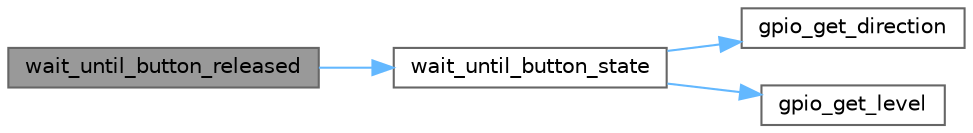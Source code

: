 digraph "wait_until_button_released"
{
 // LATEX_PDF_SIZE
  bgcolor="transparent";
  edge [fontname=Helvetica,fontsize=10,labelfontname=Helvetica,labelfontsize=10];
  node [fontname=Helvetica,fontsize=10,shape=box,height=0.2,width=0.4];
  rankdir="LR";
  Node1 [id="Node000001",label="wait_until_button_released",height=0.2,width=0.4,color="gray40", fillcolor="grey60", style="filled", fontcolor="black",tooltip="Wait until the given button is not pushed (which may be immediately)."];
  Node1 -> Node2 [id="edge1_Node000001_Node000002",color="steelblue1",style="solid",tooltip=" "];
  Node2 [id="Node000002",label="wait_until_button_state",height=0.2,width=0.4,color="grey40", fillcolor="white", style="filled",URL="$group__BUTTONS.html#ga75a555075662ca2a8a4be526adeb37b3",tooltip="Wait until the given button is in state (which may be immediately)."];
  Node2 -> Node3 [id="edge2_Node000002_Node000003",color="steelblue1",style="solid",tooltip=" "];
  Node3 [id="Node000003",label="gpio_get_direction",height=0.2,width=0.4,color="grey40", fillcolor="white", style="filled",URL="$empty-library_2gpio_8c.html#a783b475bfefd5d4cf8296fa864d544a0",tooltip=" "];
  Node2 -> Node4 [id="edge3_Node000002_Node000004",color="steelblue1",style="solid",tooltip=" "];
  Node4 [id="Node000004",label="gpio_get_level",height=0.2,width=0.4,color="grey40", fillcolor="white", style="filled",URL="$empty-library_2gpio_8c.html#a939422be5ec42d4d24d952839206ec0f",tooltip=" "];
}
